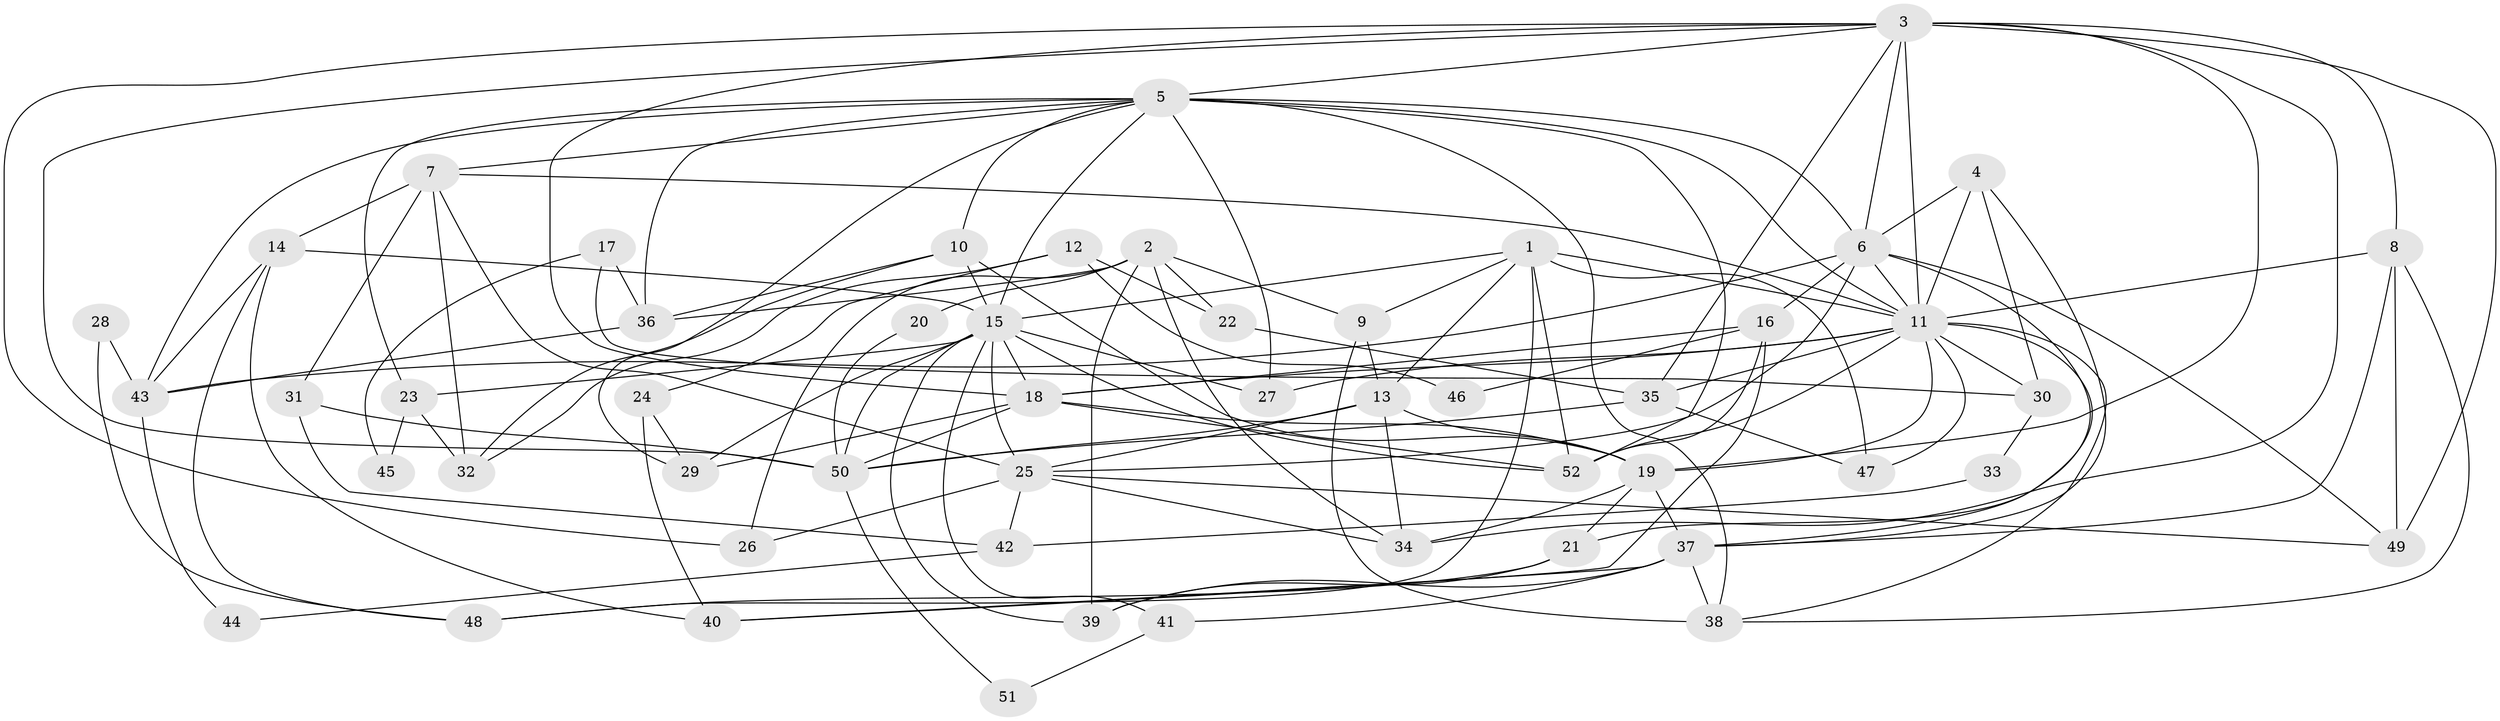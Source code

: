 // original degree distribution, {5: 0.17475728155339806, 3: 0.2621359223300971, 4: 0.32038834951456313, 6: 0.0970873786407767, 2: 0.11650485436893204, 8: 0.019417475728155338, 9: 0.009708737864077669}
// Generated by graph-tools (version 1.1) at 2025/36/03/09/25 02:36:02]
// undirected, 52 vertices, 135 edges
graph export_dot {
graph [start="1"]
  node [color=gray90,style=filled];
  1;
  2;
  3;
  4;
  5;
  6;
  7;
  8;
  9;
  10;
  11;
  12;
  13;
  14;
  15;
  16;
  17;
  18;
  19;
  20;
  21;
  22;
  23;
  24;
  25;
  26;
  27;
  28;
  29;
  30;
  31;
  32;
  33;
  34;
  35;
  36;
  37;
  38;
  39;
  40;
  41;
  42;
  43;
  44;
  45;
  46;
  47;
  48;
  49;
  50;
  51;
  52;
  1 -- 9 [weight=1.0];
  1 -- 11 [weight=2.0];
  1 -- 13 [weight=1.0];
  1 -- 15 [weight=1.0];
  1 -- 47 [weight=1.0];
  1 -- 48 [weight=1.0];
  1 -- 52 [weight=1.0];
  2 -- 9 [weight=1.0];
  2 -- 20 [weight=1.0];
  2 -- 22 [weight=1.0];
  2 -- 26 [weight=1.0];
  2 -- 34 [weight=1.0];
  2 -- 36 [weight=1.0];
  2 -- 39 [weight=1.0];
  3 -- 5 [weight=2.0];
  3 -- 6 [weight=1.0];
  3 -- 8 [weight=1.0];
  3 -- 11 [weight=3.0];
  3 -- 18 [weight=1.0];
  3 -- 19 [weight=1.0];
  3 -- 26 [weight=1.0];
  3 -- 34 [weight=1.0];
  3 -- 35 [weight=1.0];
  3 -- 49 [weight=1.0];
  3 -- 50 [weight=1.0];
  4 -- 6 [weight=1.0];
  4 -- 11 [weight=2.0];
  4 -- 30 [weight=1.0];
  4 -- 37 [weight=1.0];
  5 -- 6 [weight=1.0];
  5 -- 7 [weight=1.0];
  5 -- 10 [weight=1.0];
  5 -- 11 [weight=2.0];
  5 -- 15 [weight=1.0];
  5 -- 23 [weight=1.0];
  5 -- 27 [weight=1.0];
  5 -- 29 [weight=1.0];
  5 -- 36 [weight=2.0];
  5 -- 38 [weight=1.0];
  5 -- 43 [weight=1.0];
  5 -- 52 [weight=1.0];
  6 -- 11 [weight=1.0];
  6 -- 16 [weight=1.0];
  6 -- 21 [weight=1.0];
  6 -- 25 [weight=1.0];
  6 -- 43 [weight=1.0];
  6 -- 49 [weight=1.0];
  7 -- 11 [weight=1.0];
  7 -- 14 [weight=1.0];
  7 -- 25 [weight=1.0];
  7 -- 31 [weight=1.0];
  7 -- 32 [weight=2.0];
  8 -- 11 [weight=2.0];
  8 -- 37 [weight=1.0];
  8 -- 38 [weight=1.0];
  8 -- 49 [weight=1.0];
  9 -- 13 [weight=1.0];
  9 -- 38 [weight=1.0];
  10 -- 15 [weight=1.0];
  10 -- 19 [weight=1.0];
  10 -- 32 [weight=1.0];
  10 -- 36 [weight=1.0];
  11 -- 18 [weight=2.0];
  11 -- 19 [weight=2.0];
  11 -- 27 [weight=1.0];
  11 -- 30 [weight=1.0];
  11 -- 35 [weight=1.0];
  11 -- 37 [weight=1.0];
  11 -- 38 [weight=1.0];
  11 -- 47 [weight=1.0];
  11 -- 52 [weight=1.0];
  12 -- 22 [weight=1.0];
  12 -- 24 [weight=1.0];
  12 -- 32 [weight=1.0];
  12 -- 46 [weight=1.0];
  13 -- 19 [weight=1.0];
  13 -- 25 [weight=1.0];
  13 -- 34 [weight=1.0];
  13 -- 50 [weight=1.0];
  14 -- 15 [weight=1.0];
  14 -- 40 [weight=1.0];
  14 -- 43 [weight=1.0];
  14 -- 48 [weight=1.0];
  15 -- 18 [weight=2.0];
  15 -- 23 [weight=1.0];
  15 -- 25 [weight=1.0];
  15 -- 27 [weight=1.0];
  15 -- 29 [weight=1.0];
  15 -- 39 [weight=1.0];
  15 -- 41 [weight=1.0];
  15 -- 50 [weight=2.0];
  15 -- 52 [weight=1.0];
  16 -- 18 [weight=1.0];
  16 -- 40 [weight=1.0];
  16 -- 46 [weight=1.0];
  16 -- 52 [weight=1.0];
  17 -- 30 [weight=1.0];
  17 -- 36 [weight=1.0];
  17 -- 45 [weight=1.0];
  18 -- 19 [weight=1.0];
  18 -- 29 [weight=3.0];
  18 -- 50 [weight=1.0];
  18 -- 52 [weight=1.0];
  19 -- 21 [weight=1.0];
  19 -- 34 [weight=1.0];
  19 -- 37 [weight=1.0];
  20 -- 50 [weight=1.0];
  21 -- 39 [weight=1.0];
  21 -- 48 [weight=1.0];
  22 -- 35 [weight=1.0];
  23 -- 32 [weight=1.0];
  23 -- 45 [weight=1.0];
  24 -- 29 [weight=1.0];
  24 -- 40 [weight=1.0];
  25 -- 26 [weight=1.0];
  25 -- 34 [weight=1.0];
  25 -- 42 [weight=1.0];
  25 -- 49 [weight=1.0];
  28 -- 43 [weight=1.0];
  28 -- 48 [weight=1.0];
  30 -- 33 [weight=1.0];
  31 -- 42 [weight=1.0];
  31 -- 50 [weight=1.0];
  33 -- 42 [weight=1.0];
  35 -- 47 [weight=1.0];
  35 -- 50 [weight=1.0];
  36 -- 43 [weight=1.0];
  37 -- 38 [weight=2.0];
  37 -- 39 [weight=1.0];
  37 -- 40 [weight=1.0];
  37 -- 41 [weight=1.0];
  41 -- 51 [weight=1.0];
  42 -- 44 [weight=1.0];
  43 -- 44 [weight=1.0];
  50 -- 51 [weight=1.0];
}
